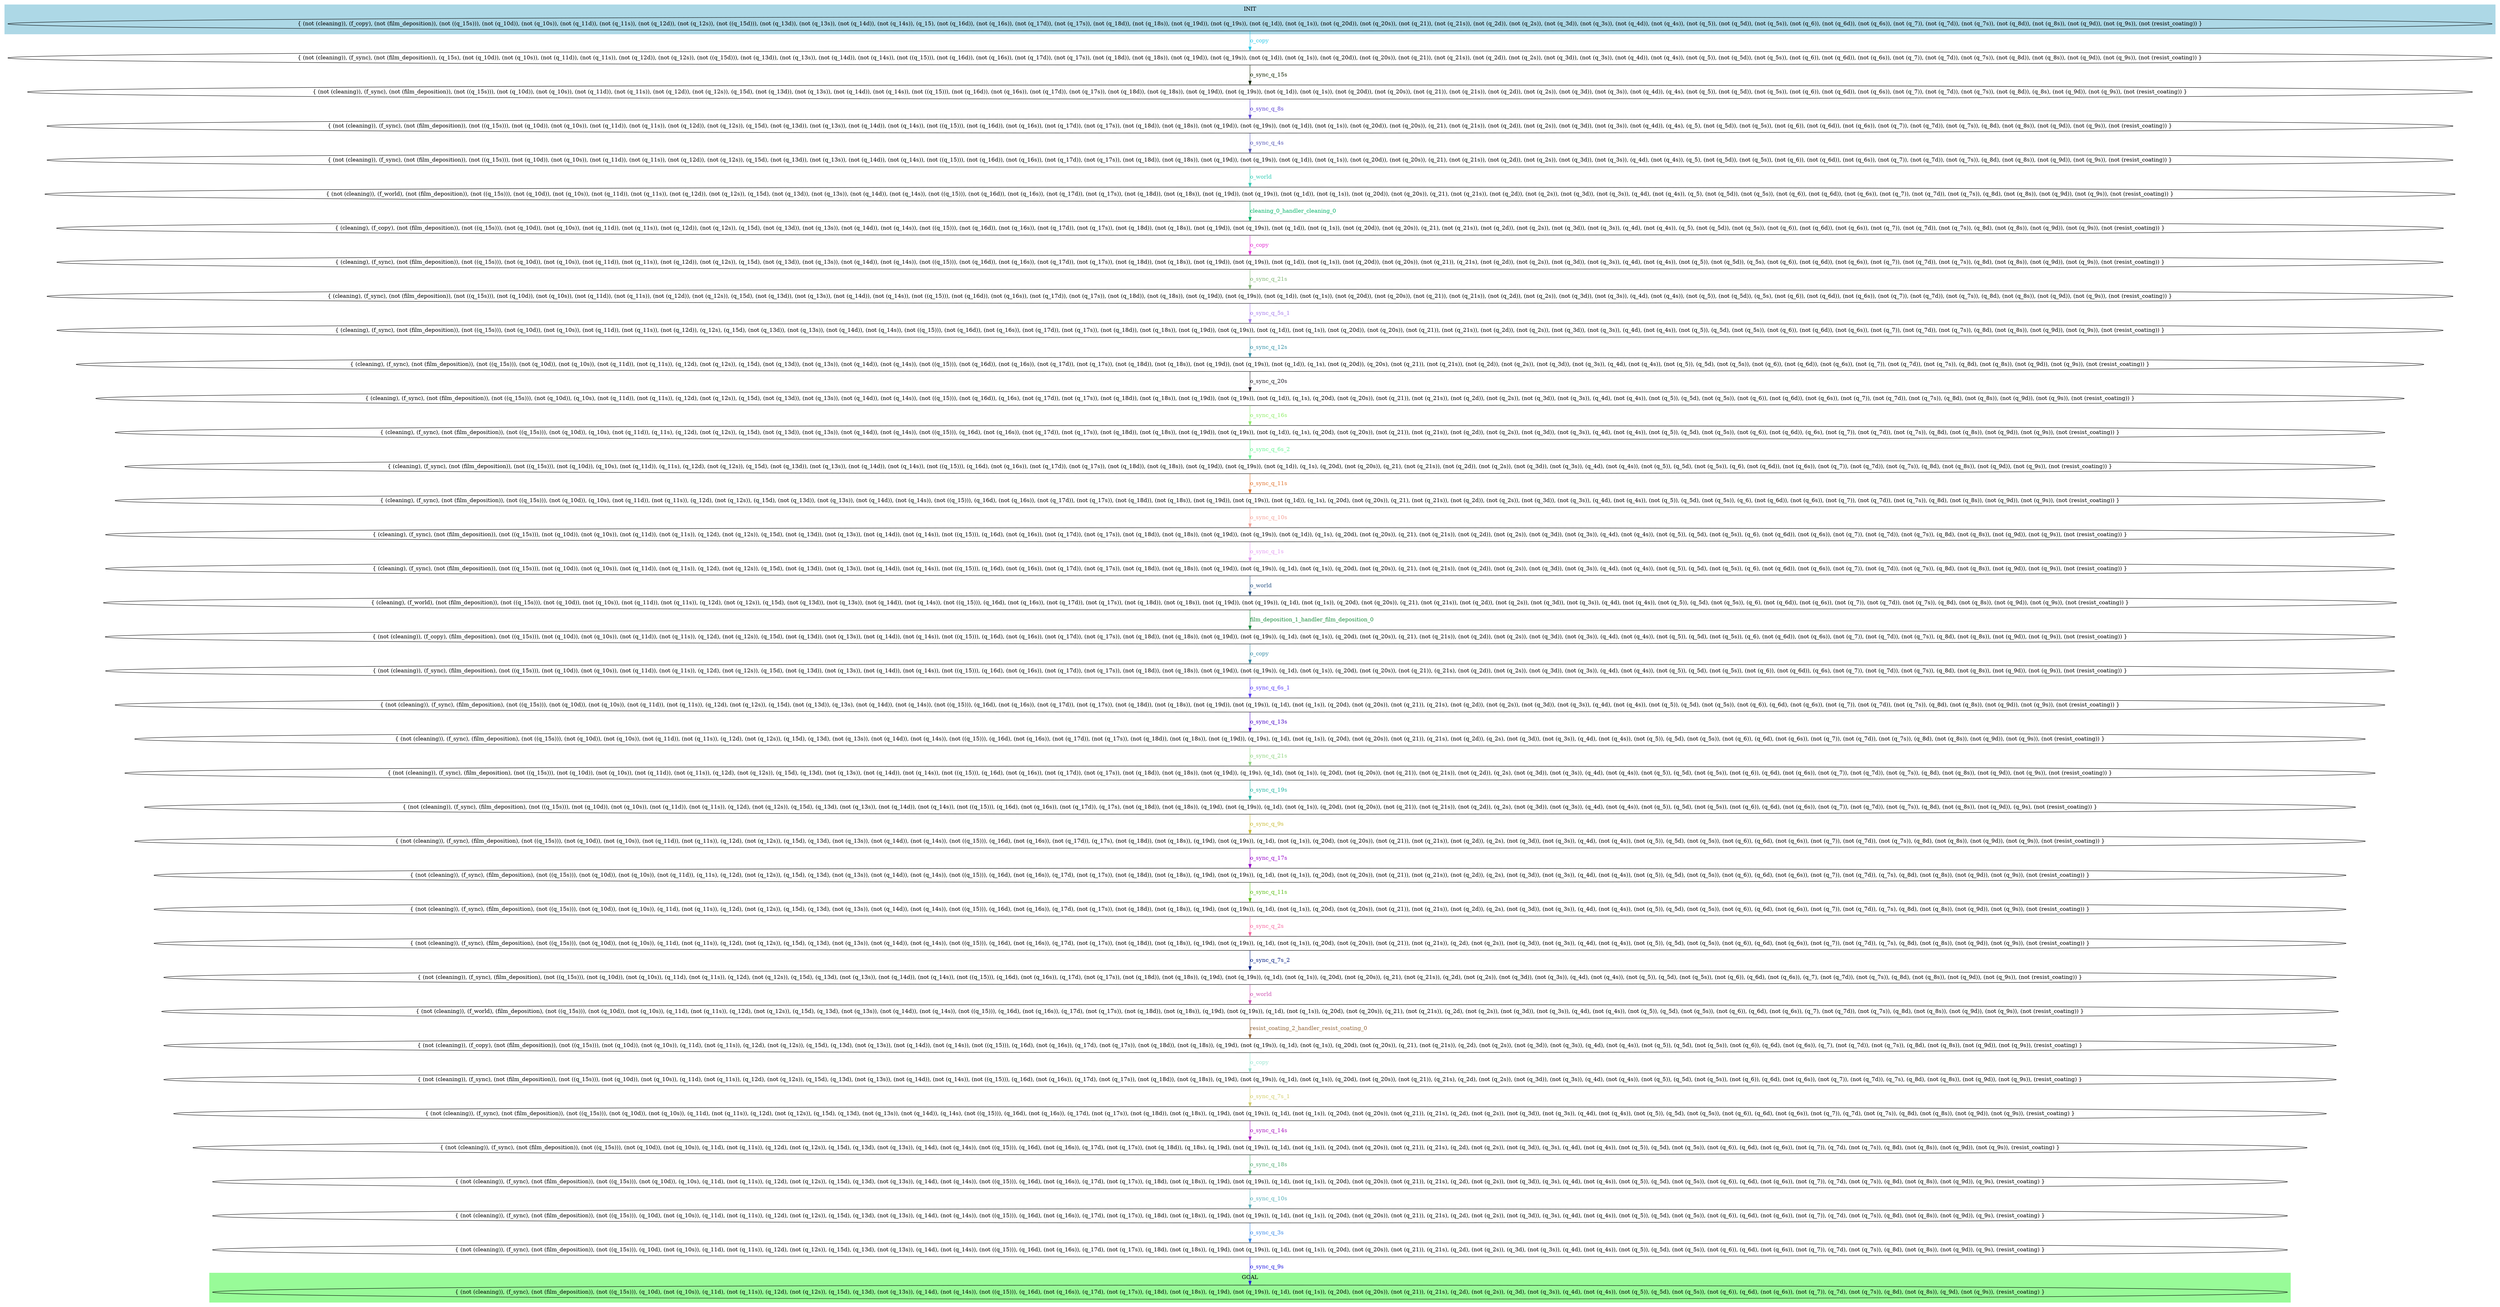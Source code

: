 digraph G {
0 [label="{ (not (cleaning)), (f_copy), (not (film_deposition)), (not ((q_15s))), (not (q_10d)), (not (q_10s)), (not (q_11d)), (not (q_11s)), (not (q_12d)), (not (q_12s)), (not ((q_15d))), (not (q_13d)), (not (q_13s)), (not (q_14d)), (not (q_14s)), (q_15), (not (q_16d)), (not (q_16s)), (not (q_17d)), (not (q_17s)), (not (q_18d)), (not (q_18s)), (not (q_19d)), (not (q_19s)), (not (q_1d)), (not (q_1s)), (not (q_20d)), (not (q_20s)), (not (q_21)), (not (q_21s)), (not (q_2d)), (not (q_2s)), (not (q_3d)), (not (q_3s)), (not (q_4d)), (not (q_4s)), (not (q_5)), (not (q_5d)), (not (q_5s)), (not (q_6)), (not (q_6d)), (not (q_6s)), (not (q_7)), (not (q_7d)), (not (q_7s)), (not (q_8d)), (not (q_8s)), (not (q_9d)), (not (q_9s)), (not (resist_coating)) }"];
1 [label="{ (not (cleaning)), (f_sync), (not (film_deposition)), (q_15s), (not (q_10d)), (not (q_10s)), (not (q_11d)), (not (q_11s)), (not (q_12d)), (not (q_12s)), (not ((q_15d))), (not (q_13d)), (not (q_13s)), (not (q_14d)), (not (q_14s)), (not ((q_15))), (not (q_16d)), (not (q_16s)), (not (q_17d)), (not (q_17s)), (not (q_18d)), (not (q_18s)), (not (q_19d)), (not (q_19s)), (not (q_1d)), (not (q_1s)), (not (q_20d)), (not (q_20s)), (not (q_21)), (not (q_21s)), (not (q_2d)), (not (q_2s)), (not (q_3d)), (not (q_3s)), (not (q_4d)), (not (q_4s)), (not (q_5)), (not (q_5d)), (not (q_5s)), (not (q_6)), (not (q_6d)), (not (q_6s)), (not (q_7)), (not (q_7d)), (not (q_7s)), (not (q_8d)), (not (q_8s)), (not (q_9d)), (not (q_9s)), (not (resist_coating)) }"];
2 [label="{ (not (cleaning)), (f_sync), (not (film_deposition)), (not ((q_15s))), (not (q_10d)), (not (q_10s)), (not (q_11d)), (not (q_11s)), (not (q_12d)), (not (q_12s)), (q_15d), (not (q_13d)), (not (q_13s)), (not (q_14d)), (not (q_14s)), (not ((q_15))), (not (q_16d)), (not (q_16s)), (not (q_17d)), (not (q_17s)), (not (q_18d)), (not (q_18s)), (not (q_19d)), (not (q_19s)), (not (q_1d)), (not (q_1s)), (not (q_20d)), (not (q_20s)), (not (q_21)), (not (q_21s)), (not (q_2d)), (not (q_2s)), (not (q_3d)), (not (q_3s)), (not (q_4d)), (q_4s), (not (q_5)), (not (q_5d)), (not (q_5s)), (not (q_6)), (not (q_6d)), (not (q_6s)), (not (q_7)), (not (q_7d)), (not (q_7s)), (not (q_8d)), (q_8s), (not (q_9d)), (not (q_9s)), (not (resist_coating)) }"];
3 [label="{ (not (cleaning)), (f_sync), (not (film_deposition)), (not ((q_15s))), (not (q_10d)), (not (q_10s)), (not (q_11d)), (not (q_11s)), (not (q_12d)), (not (q_12s)), (q_15d), (not (q_13d)), (not (q_13s)), (not (q_14d)), (not (q_14s)), (not ((q_15))), (not (q_16d)), (not (q_16s)), (not (q_17d)), (not (q_17s)), (not (q_18d)), (not (q_18s)), (not (q_19d)), (not (q_19s)), (not (q_1d)), (not (q_1s)), (not (q_20d)), (not (q_20s)), (q_21), (not (q_21s)), (not (q_2d)), (not (q_2s)), (not (q_3d)), (not (q_3s)), (not (q_4d)), (q_4s), (q_5), (not (q_5d)), (not (q_5s)), (not (q_6)), (not (q_6d)), (not (q_6s)), (not (q_7)), (not (q_7d)), (not (q_7s)), (q_8d), (not (q_8s)), (not (q_9d)), (not (q_9s)), (not (resist_coating)) }"];
4 [label="{ (not (cleaning)), (f_sync), (not (film_deposition)), (not ((q_15s))), (not (q_10d)), (not (q_10s)), (not (q_11d)), (not (q_11s)), (not (q_12d)), (not (q_12s)), (q_15d), (not (q_13d)), (not (q_13s)), (not (q_14d)), (not (q_14s)), (not ((q_15))), (not (q_16d)), (not (q_16s)), (not (q_17d)), (not (q_17s)), (not (q_18d)), (not (q_18s)), (not (q_19d)), (not (q_19s)), (not (q_1d)), (not (q_1s)), (not (q_20d)), (not (q_20s)), (q_21), (not (q_21s)), (not (q_2d)), (not (q_2s)), (not (q_3d)), (not (q_3s)), (q_4d), (not (q_4s)), (q_5), (not (q_5d)), (not (q_5s)), (not (q_6)), (not (q_6d)), (not (q_6s)), (not (q_7)), (not (q_7d)), (not (q_7s)), (q_8d), (not (q_8s)), (not (q_9d)), (not (q_9s)), (not (resist_coating)) }"];
5 [label="{ (not (cleaning)), (f_world), (not (film_deposition)), (not ((q_15s))), (not (q_10d)), (not (q_10s)), (not (q_11d)), (not (q_11s)), (not (q_12d)), (not (q_12s)), (q_15d), (not (q_13d)), (not (q_13s)), (not (q_14d)), (not (q_14s)), (not ((q_15))), (not (q_16d)), (not (q_16s)), (not (q_17d)), (not (q_17s)), (not (q_18d)), (not (q_18s)), (not (q_19d)), (not (q_19s)), (not (q_1d)), (not (q_1s)), (not (q_20d)), (not (q_20s)), (q_21), (not (q_21s)), (not (q_2d)), (not (q_2s)), (not (q_3d)), (not (q_3s)), (q_4d), (not (q_4s)), (q_5), (not (q_5d)), (not (q_5s)), (not (q_6)), (not (q_6d)), (not (q_6s)), (not (q_7)), (not (q_7d)), (not (q_7s)), (q_8d), (not (q_8s)), (not (q_9d)), (not (q_9s)), (not (resist_coating)) }"];
6 [label="{ (cleaning), (f_copy), (not (film_deposition)), (not ((q_15s))), (not (q_10d)), (not (q_10s)), (not (q_11d)), (not (q_11s)), (not (q_12d)), (not (q_12s)), (q_15d), (not (q_13d)), (not (q_13s)), (not (q_14d)), (not (q_14s)), (not ((q_15))), (not (q_16d)), (not (q_16s)), (not (q_17d)), (not (q_17s)), (not (q_18d)), (not (q_18s)), (not (q_19d)), (not (q_19s)), (not (q_1d)), (not (q_1s)), (not (q_20d)), (not (q_20s)), (q_21), (not (q_21s)), (not (q_2d)), (not (q_2s)), (not (q_3d)), (not (q_3s)), (q_4d), (not (q_4s)), (q_5), (not (q_5d)), (not (q_5s)), (not (q_6)), (not (q_6d)), (not (q_6s)), (not (q_7)), (not (q_7d)), (not (q_7s)), (q_8d), (not (q_8s)), (not (q_9d)), (not (q_9s)), (not (resist_coating)) }"];
7 [label="{ (cleaning), (f_sync), (not (film_deposition)), (not ((q_15s))), (not (q_10d)), (not (q_10s)), (not (q_11d)), (not (q_11s)), (not (q_12d)), (not (q_12s)), (q_15d), (not (q_13d)), (not (q_13s)), (not (q_14d)), (not (q_14s)), (not ((q_15))), (not (q_16d)), (not (q_16s)), (not (q_17d)), (not (q_17s)), (not (q_18d)), (not (q_18s)), (not (q_19d)), (not (q_19s)), (not (q_1d)), (not (q_1s)), (not (q_20d)), (not (q_20s)), (not (q_21)), (q_21s), (not (q_2d)), (not (q_2s)), (not (q_3d)), (not (q_3s)), (q_4d), (not (q_4s)), (not (q_5)), (not (q_5d)), (q_5s), (not (q_6)), (not (q_6d)), (not (q_6s)), (not (q_7)), (not (q_7d)), (not (q_7s)), (q_8d), (not (q_8s)), (not (q_9d)), (not (q_9s)), (not (resist_coating)) }"];
8 [label="{ (cleaning), (f_sync), (not (film_deposition)), (not ((q_15s))), (not (q_10d)), (not (q_10s)), (not (q_11d)), (not (q_11s)), (not (q_12d)), (not (q_12s)), (q_15d), (not (q_13d)), (not (q_13s)), (not (q_14d)), (not (q_14s)), (not ((q_15))), (not (q_16d)), (not (q_16s)), (not (q_17d)), (not (q_17s)), (not (q_18d)), (not (q_18s)), (not (q_19d)), (not (q_19s)), (not (q_1d)), (not (q_1s)), (not (q_20d)), (not (q_20s)), (not (q_21)), (not (q_21s)), (not (q_2d)), (not (q_2s)), (not (q_3d)), (not (q_3s)), (q_4d), (not (q_4s)), (not (q_5)), (not (q_5d)), (q_5s), (not (q_6)), (not (q_6d)), (not (q_6s)), (not (q_7)), (not (q_7d)), (not (q_7s)), (q_8d), (not (q_8s)), (not (q_9d)), (not (q_9s)), (not (resist_coating)) }"];
9 [label="{ (cleaning), (f_sync), (not (film_deposition)), (not ((q_15s))), (not (q_10d)), (not (q_10s)), (not (q_11d)), (not (q_11s)), (not (q_12d)), (q_12s), (q_15d), (not (q_13d)), (not (q_13s)), (not (q_14d)), (not (q_14s)), (not ((q_15))), (not (q_16d)), (not (q_16s)), (not (q_17d)), (not (q_17s)), (not (q_18d)), (not (q_18s)), (not (q_19d)), (not (q_19s)), (not (q_1d)), (not (q_1s)), (not (q_20d)), (not (q_20s)), (not (q_21)), (not (q_21s)), (not (q_2d)), (not (q_2s)), (not (q_3d)), (not (q_3s)), (q_4d), (not (q_4s)), (not (q_5)), (q_5d), (not (q_5s)), (not (q_6)), (not (q_6d)), (not (q_6s)), (not (q_7)), (not (q_7d)), (not (q_7s)), (q_8d), (not (q_8s)), (not (q_9d)), (not (q_9s)), (not (resist_coating)) }"];
10 [label="{ (cleaning), (f_sync), (not (film_deposition)), (not ((q_15s))), (not (q_10d)), (not (q_10s)), (not (q_11d)), (not (q_11s)), (q_12d), (not (q_12s)), (q_15d), (not (q_13d)), (not (q_13s)), (not (q_14d)), (not (q_14s)), (not ((q_15))), (not (q_16d)), (not (q_16s)), (not (q_17d)), (not (q_17s)), (not (q_18d)), (not (q_18s)), (not (q_19d)), (not (q_19s)), (not (q_1d)), (q_1s), (not (q_20d)), (q_20s), (not (q_21)), (not (q_21s)), (not (q_2d)), (not (q_2s)), (not (q_3d)), (not (q_3s)), (q_4d), (not (q_4s)), (not (q_5)), (q_5d), (not (q_5s)), (not (q_6)), (not (q_6d)), (not (q_6s)), (not (q_7)), (not (q_7d)), (not (q_7s)), (q_8d), (not (q_8s)), (not (q_9d)), (not (q_9s)), (not (resist_coating)) }"];
11 [label="{ (cleaning), (f_sync), (not (film_deposition)), (not ((q_15s))), (not (q_10d)), (q_10s), (not (q_11d)), (not (q_11s)), (q_12d), (not (q_12s)), (q_15d), (not (q_13d)), (not (q_13s)), (not (q_14d)), (not (q_14s)), (not ((q_15))), (not (q_16d)), (q_16s), (not (q_17d)), (not (q_17s)), (not (q_18d)), (not (q_18s)), (not (q_19d)), (not (q_19s)), (not (q_1d)), (q_1s), (q_20d), (not (q_20s)), (not (q_21)), (not (q_21s)), (not (q_2d)), (not (q_2s)), (not (q_3d)), (not (q_3s)), (q_4d), (not (q_4s)), (not (q_5)), (q_5d), (not (q_5s)), (not (q_6)), (not (q_6d)), (not (q_6s)), (not (q_7)), (not (q_7d)), (not (q_7s)), (q_8d), (not (q_8s)), (not (q_9d)), (not (q_9s)), (not (resist_coating)) }"];
12 [label="{ (cleaning), (f_sync), (not (film_deposition)), (not ((q_15s))), (not (q_10d)), (q_10s), (not (q_11d)), (q_11s), (q_12d), (not (q_12s)), (q_15d), (not (q_13d)), (not (q_13s)), (not (q_14d)), (not (q_14s)), (not ((q_15))), (q_16d), (not (q_16s)), (not (q_17d)), (not (q_17s)), (not (q_18d)), (not (q_18s)), (not (q_19d)), (not (q_19s)), (not (q_1d)), (q_1s), (q_20d), (not (q_20s)), (not (q_21)), (not (q_21s)), (not (q_2d)), (not (q_2s)), (not (q_3d)), (not (q_3s)), (q_4d), (not (q_4s)), (not (q_5)), (q_5d), (not (q_5s)), (not (q_6)), (not (q_6d)), (q_6s), (not (q_7)), (not (q_7d)), (not (q_7s)), (q_8d), (not (q_8s)), (not (q_9d)), (not (q_9s)), (not (resist_coating)) }"];
13 [label="{ (cleaning), (f_sync), (not (film_deposition)), (not ((q_15s))), (not (q_10d)), (q_10s), (not (q_11d)), (q_11s), (q_12d), (not (q_12s)), (q_15d), (not (q_13d)), (not (q_13s)), (not (q_14d)), (not (q_14s)), (not ((q_15))), (q_16d), (not (q_16s)), (not (q_17d)), (not (q_17s)), (not (q_18d)), (not (q_18s)), (not (q_19d)), (not (q_19s)), (not (q_1d)), (q_1s), (q_20d), (not (q_20s)), (q_21), (not (q_21s)), (not (q_2d)), (not (q_2s)), (not (q_3d)), (not (q_3s)), (q_4d), (not (q_4s)), (not (q_5)), (q_5d), (not (q_5s)), (q_6), (not (q_6d)), (not (q_6s)), (not (q_7)), (not (q_7d)), (not (q_7s)), (q_8d), (not (q_8s)), (not (q_9d)), (not (q_9s)), (not (resist_coating)) }"];
14 [label="{ (cleaning), (f_sync), (not (film_deposition)), (not ((q_15s))), (not (q_10d)), (q_10s), (not (q_11d)), (not (q_11s)), (q_12d), (not (q_12s)), (q_15d), (not (q_13d)), (not (q_13s)), (not (q_14d)), (not (q_14s)), (not ((q_15))), (q_16d), (not (q_16s)), (not (q_17d)), (not (q_17s)), (not (q_18d)), (not (q_18s)), (not (q_19d)), (not (q_19s)), (not (q_1d)), (q_1s), (q_20d), (not (q_20s)), (q_21), (not (q_21s)), (not (q_2d)), (not (q_2s)), (not (q_3d)), (not (q_3s)), (q_4d), (not (q_4s)), (not (q_5)), (q_5d), (not (q_5s)), (q_6), (not (q_6d)), (not (q_6s)), (not (q_7)), (not (q_7d)), (not (q_7s)), (q_8d), (not (q_8s)), (not (q_9d)), (not (q_9s)), (not (resist_coating)) }"];
15 [label="{ (cleaning), (f_sync), (not (film_deposition)), (not ((q_15s))), (not (q_10d)), (not (q_10s)), (not (q_11d)), (not (q_11s)), (q_12d), (not (q_12s)), (q_15d), (not (q_13d)), (not (q_13s)), (not (q_14d)), (not (q_14s)), (not ((q_15))), (q_16d), (not (q_16s)), (not (q_17d)), (not (q_17s)), (not (q_18d)), (not (q_18s)), (not (q_19d)), (not (q_19s)), (not (q_1d)), (q_1s), (q_20d), (not (q_20s)), (q_21), (not (q_21s)), (not (q_2d)), (not (q_2s)), (not (q_3d)), (not (q_3s)), (q_4d), (not (q_4s)), (not (q_5)), (q_5d), (not (q_5s)), (q_6), (not (q_6d)), (not (q_6s)), (not (q_7)), (not (q_7d)), (not (q_7s)), (q_8d), (not (q_8s)), (not (q_9d)), (not (q_9s)), (not (resist_coating)) }"];
16 [label="{ (cleaning), (f_sync), (not (film_deposition)), (not ((q_15s))), (not (q_10d)), (not (q_10s)), (not (q_11d)), (not (q_11s)), (q_12d), (not (q_12s)), (q_15d), (not (q_13d)), (not (q_13s)), (not (q_14d)), (not (q_14s)), (not ((q_15))), (q_16d), (not (q_16s)), (not (q_17d)), (not (q_17s)), (not (q_18d)), (not (q_18s)), (not (q_19d)), (not (q_19s)), (q_1d), (not (q_1s)), (q_20d), (not (q_20s)), (q_21), (not (q_21s)), (not (q_2d)), (not (q_2s)), (not (q_3d)), (not (q_3s)), (q_4d), (not (q_4s)), (not (q_5)), (q_5d), (not (q_5s)), (q_6), (not (q_6d)), (not (q_6s)), (not (q_7)), (not (q_7d)), (not (q_7s)), (q_8d), (not (q_8s)), (not (q_9d)), (not (q_9s)), (not (resist_coating)) }"];
17 [label="{ (cleaning), (f_world), (not (film_deposition)), (not ((q_15s))), (not (q_10d)), (not (q_10s)), (not (q_11d)), (not (q_11s)), (q_12d), (not (q_12s)), (q_15d), (not (q_13d)), (not (q_13s)), (not (q_14d)), (not (q_14s)), (not ((q_15))), (q_16d), (not (q_16s)), (not (q_17d)), (not (q_17s)), (not (q_18d)), (not (q_18s)), (not (q_19d)), (not (q_19s)), (q_1d), (not (q_1s)), (q_20d), (not (q_20s)), (q_21), (not (q_21s)), (not (q_2d)), (not (q_2s)), (not (q_3d)), (not (q_3s)), (q_4d), (not (q_4s)), (not (q_5)), (q_5d), (not (q_5s)), (q_6), (not (q_6d)), (not (q_6s)), (not (q_7)), (not (q_7d)), (not (q_7s)), (q_8d), (not (q_8s)), (not (q_9d)), (not (q_9s)), (not (resist_coating)) }"];
18 [label="{ (not (cleaning)), (f_copy), (film_deposition), (not ((q_15s))), (not (q_10d)), (not (q_10s)), (not (q_11d)), (not (q_11s)), (q_12d), (not (q_12s)), (q_15d), (not (q_13d)), (not (q_13s)), (not (q_14d)), (not (q_14s)), (not ((q_15))), (q_16d), (not (q_16s)), (not (q_17d)), (not (q_17s)), (not (q_18d)), (not (q_18s)), (not (q_19d)), (not (q_19s)), (q_1d), (not (q_1s)), (q_20d), (not (q_20s)), (q_21), (not (q_21s)), (not (q_2d)), (not (q_2s)), (not (q_3d)), (not (q_3s)), (q_4d), (not (q_4s)), (not (q_5)), (q_5d), (not (q_5s)), (q_6), (not (q_6d)), (not (q_6s)), (not (q_7)), (not (q_7d)), (not (q_7s)), (q_8d), (not (q_8s)), (not (q_9d)), (not (q_9s)), (not (resist_coating)) }"];
19 [label="{ (not (cleaning)), (f_sync), (film_deposition), (not ((q_15s))), (not (q_10d)), (not (q_10s)), (not (q_11d)), (not (q_11s)), (q_12d), (not (q_12s)), (q_15d), (not (q_13d)), (not (q_13s)), (not (q_14d)), (not (q_14s)), (not ((q_15))), (q_16d), (not (q_16s)), (not (q_17d)), (not (q_17s)), (not (q_18d)), (not (q_18s)), (not (q_19d)), (not (q_19s)), (q_1d), (not (q_1s)), (q_20d), (not (q_20s)), (not (q_21)), (q_21s), (not (q_2d)), (not (q_2s)), (not (q_3d)), (not (q_3s)), (q_4d), (not (q_4s)), (not (q_5)), (q_5d), (not (q_5s)), (not (q_6)), (not (q_6d)), (q_6s), (not (q_7)), (not (q_7d)), (not (q_7s)), (q_8d), (not (q_8s)), (not (q_9d)), (not (q_9s)), (not (resist_coating)) }"];
20 [label="{ (not (cleaning)), (f_sync), (film_deposition), (not ((q_15s))), (not (q_10d)), (not (q_10s)), (not (q_11d)), (not (q_11s)), (q_12d), (not (q_12s)), (q_15d), (not (q_13d)), (q_13s), (not (q_14d)), (not (q_14s)), (not ((q_15))), (q_16d), (not (q_16s)), (not (q_17d)), (not (q_17s)), (not (q_18d)), (not (q_18s)), (not (q_19d)), (not (q_19s)), (q_1d), (not (q_1s)), (q_20d), (not (q_20s)), (not (q_21)), (q_21s), (not (q_2d)), (not (q_2s)), (not (q_3d)), (not (q_3s)), (q_4d), (not (q_4s)), (not (q_5)), (q_5d), (not (q_5s)), (not (q_6)), (q_6d), (not (q_6s)), (not (q_7)), (not (q_7d)), (not (q_7s)), (q_8d), (not (q_8s)), (not (q_9d)), (not (q_9s)), (not (resist_coating)) }"];
21 [label="{ (not (cleaning)), (f_sync), (film_deposition), (not ((q_15s))), (not (q_10d)), (not (q_10s)), (not (q_11d)), (not (q_11s)), (q_12d), (not (q_12s)), (q_15d), (q_13d), (not (q_13s)), (not (q_14d)), (not (q_14s)), (not ((q_15))), (q_16d), (not (q_16s)), (not (q_17d)), (not (q_17s)), (not (q_18d)), (not (q_18s)), (not (q_19d)), (q_19s), (q_1d), (not (q_1s)), (q_20d), (not (q_20s)), (not (q_21)), (q_21s), (not (q_2d)), (q_2s), (not (q_3d)), (not (q_3s)), (q_4d), (not (q_4s)), (not (q_5)), (q_5d), (not (q_5s)), (not (q_6)), (q_6d), (not (q_6s)), (not (q_7)), (not (q_7d)), (not (q_7s)), (q_8d), (not (q_8s)), (not (q_9d)), (not (q_9s)), (not (resist_coating)) }"];
22 [label="{ (not (cleaning)), (f_sync), (film_deposition), (not ((q_15s))), (not (q_10d)), (not (q_10s)), (not (q_11d)), (not (q_11s)), (q_12d), (not (q_12s)), (q_15d), (q_13d), (not (q_13s)), (not (q_14d)), (not (q_14s)), (not ((q_15))), (q_16d), (not (q_16s)), (not (q_17d)), (not (q_17s)), (not (q_18d)), (not (q_18s)), (not (q_19d)), (q_19s), (q_1d), (not (q_1s)), (q_20d), (not (q_20s)), (not (q_21)), (not (q_21s)), (not (q_2d)), (q_2s), (not (q_3d)), (not (q_3s)), (q_4d), (not (q_4s)), (not (q_5)), (q_5d), (not (q_5s)), (not (q_6)), (q_6d), (not (q_6s)), (not (q_7)), (not (q_7d)), (not (q_7s)), (q_8d), (not (q_8s)), (not (q_9d)), (not (q_9s)), (not (resist_coating)) }"];
23 [label="{ (not (cleaning)), (f_sync), (film_deposition), (not ((q_15s))), (not (q_10d)), (not (q_10s)), (not (q_11d)), (not (q_11s)), (q_12d), (not (q_12s)), (q_15d), (q_13d), (not (q_13s)), (not (q_14d)), (not (q_14s)), (not ((q_15))), (q_16d), (not (q_16s)), (not (q_17d)), (q_17s), (not (q_18d)), (not (q_18s)), (q_19d), (not (q_19s)), (q_1d), (not (q_1s)), (q_20d), (not (q_20s)), (not (q_21)), (not (q_21s)), (not (q_2d)), (q_2s), (not (q_3d)), (not (q_3s)), (q_4d), (not (q_4s)), (not (q_5)), (q_5d), (not (q_5s)), (not (q_6)), (q_6d), (not (q_6s)), (not (q_7)), (not (q_7d)), (not (q_7s)), (q_8d), (not (q_8s)), (not (q_9d)), (q_9s), (not (resist_coating)) }"];
24 [label="{ (not (cleaning)), (f_sync), (film_deposition), (not ((q_15s))), (not (q_10d)), (not (q_10s)), (not (q_11d)), (not (q_11s)), (q_12d), (not (q_12s)), (q_15d), (q_13d), (not (q_13s)), (not (q_14d)), (not (q_14s)), (not ((q_15))), (q_16d), (not (q_16s)), (not (q_17d)), (q_17s), (not (q_18d)), (not (q_18s)), (q_19d), (not (q_19s)), (q_1d), (not (q_1s)), (q_20d), (not (q_20s)), (not (q_21)), (not (q_21s)), (not (q_2d)), (q_2s), (not (q_3d)), (not (q_3s)), (q_4d), (not (q_4s)), (not (q_5)), (q_5d), (not (q_5s)), (not (q_6)), (q_6d), (not (q_6s)), (not (q_7)), (not (q_7d)), (not (q_7s)), (q_8d), (not (q_8s)), (not (q_9d)), (not (q_9s)), (not (resist_coating)) }"];
25 [label="{ (not (cleaning)), (f_sync), (film_deposition), (not ((q_15s))), (not (q_10d)), (not (q_10s)), (not (q_11d)), (q_11s), (q_12d), (not (q_12s)), (q_15d), (q_13d), (not (q_13s)), (not (q_14d)), (not (q_14s)), (not ((q_15))), (q_16d), (not (q_16s)), (q_17d), (not (q_17s)), (not (q_18d)), (not (q_18s)), (q_19d), (not (q_19s)), (q_1d), (not (q_1s)), (q_20d), (not (q_20s)), (not (q_21)), (not (q_21s)), (not (q_2d)), (q_2s), (not (q_3d)), (not (q_3s)), (q_4d), (not (q_4s)), (not (q_5)), (q_5d), (not (q_5s)), (not (q_6)), (q_6d), (not (q_6s)), (not (q_7)), (not (q_7d)), (q_7s), (q_8d), (not (q_8s)), (not (q_9d)), (not (q_9s)), (not (resist_coating)) }"];
26 [label="{ (not (cleaning)), (f_sync), (film_deposition), (not ((q_15s))), (not (q_10d)), (not (q_10s)), (q_11d), (not (q_11s)), (q_12d), (not (q_12s)), (q_15d), (q_13d), (not (q_13s)), (not (q_14d)), (not (q_14s)), (not ((q_15))), (q_16d), (not (q_16s)), (q_17d), (not (q_17s)), (not (q_18d)), (not (q_18s)), (q_19d), (not (q_19s)), (q_1d), (not (q_1s)), (q_20d), (not (q_20s)), (not (q_21)), (not (q_21s)), (not (q_2d)), (q_2s), (not (q_3d)), (not (q_3s)), (q_4d), (not (q_4s)), (not (q_5)), (q_5d), (not (q_5s)), (not (q_6)), (q_6d), (not (q_6s)), (not (q_7)), (not (q_7d)), (q_7s), (q_8d), (not (q_8s)), (not (q_9d)), (not (q_9s)), (not (resist_coating)) }"];
27 [label="{ (not (cleaning)), (f_sync), (film_deposition), (not ((q_15s))), (not (q_10d)), (not (q_10s)), (q_11d), (not (q_11s)), (q_12d), (not (q_12s)), (q_15d), (q_13d), (not (q_13s)), (not (q_14d)), (not (q_14s)), (not ((q_15))), (q_16d), (not (q_16s)), (q_17d), (not (q_17s)), (not (q_18d)), (not (q_18s)), (q_19d), (not (q_19s)), (q_1d), (not (q_1s)), (q_20d), (not (q_20s)), (not (q_21)), (not (q_21s)), (q_2d), (not (q_2s)), (not (q_3d)), (not (q_3s)), (q_4d), (not (q_4s)), (not (q_5)), (q_5d), (not (q_5s)), (not (q_6)), (q_6d), (not (q_6s)), (not (q_7)), (not (q_7d)), (q_7s), (q_8d), (not (q_8s)), (not (q_9d)), (not (q_9s)), (not (resist_coating)) }"];
28 [label="{ (not (cleaning)), (f_sync), (film_deposition), (not ((q_15s))), (not (q_10d)), (not (q_10s)), (q_11d), (not (q_11s)), (q_12d), (not (q_12s)), (q_15d), (q_13d), (not (q_13s)), (not (q_14d)), (not (q_14s)), (not ((q_15))), (q_16d), (not (q_16s)), (q_17d), (not (q_17s)), (not (q_18d)), (not (q_18s)), (q_19d), (not (q_19s)), (q_1d), (not (q_1s)), (q_20d), (not (q_20s)), (q_21), (not (q_21s)), (q_2d), (not (q_2s)), (not (q_3d)), (not (q_3s)), (q_4d), (not (q_4s)), (not (q_5)), (q_5d), (not (q_5s)), (not (q_6)), (q_6d), (not (q_6s)), (q_7), (not (q_7d)), (not (q_7s)), (q_8d), (not (q_8s)), (not (q_9d)), (not (q_9s)), (not (resist_coating)) }"];
29 [label="{ (not (cleaning)), (f_world), (film_deposition), (not ((q_15s))), (not (q_10d)), (not (q_10s)), (q_11d), (not (q_11s)), (q_12d), (not (q_12s)), (q_15d), (q_13d), (not (q_13s)), (not (q_14d)), (not (q_14s)), (not ((q_15))), (q_16d), (not (q_16s)), (q_17d), (not (q_17s)), (not (q_18d)), (not (q_18s)), (q_19d), (not (q_19s)), (q_1d), (not (q_1s)), (q_20d), (not (q_20s)), (q_21), (not (q_21s)), (q_2d), (not (q_2s)), (not (q_3d)), (not (q_3s)), (q_4d), (not (q_4s)), (not (q_5)), (q_5d), (not (q_5s)), (not (q_6)), (q_6d), (not (q_6s)), (q_7), (not (q_7d)), (not (q_7s)), (q_8d), (not (q_8s)), (not (q_9d)), (not (q_9s)), (not (resist_coating)) }"];
30 [label="{ (not (cleaning)), (f_copy), (not (film_deposition)), (not ((q_15s))), (not (q_10d)), (not (q_10s)), (q_11d), (not (q_11s)), (q_12d), (not (q_12s)), (q_15d), (q_13d), (not (q_13s)), (not (q_14d)), (not (q_14s)), (not ((q_15))), (q_16d), (not (q_16s)), (q_17d), (not (q_17s)), (not (q_18d)), (not (q_18s)), (q_19d), (not (q_19s)), (q_1d), (not (q_1s)), (q_20d), (not (q_20s)), (q_21), (not (q_21s)), (q_2d), (not (q_2s)), (not (q_3d)), (not (q_3s)), (q_4d), (not (q_4s)), (not (q_5)), (q_5d), (not (q_5s)), (not (q_6)), (q_6d), (not (q_6s)), (q_7), (not (q_7d)), (not (q_7s)), (q_8d), (not (q_8s)), (not (q_9d)), (not (q_9s)), (resist_coating) }"];
31 [label="{ (not (cleaning)), (f_sync), (not (film_deposition)), (not ((q_15s))), (not (q_10d)), (not (q_10s)), (q_11d), (not (q_11s)), (q_12d), (not (q_12s)), (q_15d), (q_13d), (not (q_13s)), (not (q_14d)), (not (q_14s)), (not ((q_15))), (q_16d), (not (q_16s)), (q_17d), (not (q_17s)), (not (q_18d)), (not (q_18s)), (q_19d), (not (q_19s)), (q_1d), (not (q_1s)), (q_20d), (not (q_20s)), (not (q_21)), (q_21s), (q_2d), (not (q_2s)), (not (q_3d)), (not (q_3s)), (q_4d), (not (q_4s)), (not (q_5)), (q_5d), (not (q_5s)), (not (q_6)), (q_6d), (not (q_6s)), (not (q_7)), (not (q_7d)), (q_7s), (q_8d), (not (q_8s)), (not (q_9d)), (not (q_9s)), (resist_coating) }"];
32 [label="{ (not (cleaning)), (f_sync), (not (film_deposition)), (not ((q_15s))), (not (q_10d)), (not (q_10s)), (q_11d), (not (q_11s)), (q_12d), (not (q_12s)), (q_15d), (q_13d), (not (q_13s)), (not (q_14d)), (q_14s), (not ((q_15))), (q_16d), (not (q_16s)), (q_17d), (not (q_17s)), (not (q_18d)), (not (q_18s)), (q_19d), (not (q_19s)), (q_1d), (not (q_1s)), (q_20d), (not (q_20s)), (not (q_21)), (q_21s), (q_2d), (not (q_2s)), (not (q_3d)), (not (q_3s)), (q_4d), (not (q_4s)), (not (q_5)), (q_5d), (not (q_5s)), (not (q_6)), (q_6d), (not (q_6s)), (not (q_7)), (q_7d), (not (q_7s)), (q_8d), (not (q_8s)), (not (q_9d)), (not (q_9s)), (resist_coating) }"];
33 [label="{ (not (cleaning)), (f_sync), (not (film_deposition)), (not ((q_15s))), (not (q_10d)), (not (q_10s)), (q_11d), (not (q_11s)), (q_12d), (not (q_12s)), (q_15d), (q_13d), (not (q_13s)), (q_14d), (not (q_14s)), (not ((q_15))), (q_16d), (not (q_16s)), (q_17d), (not (q_17s)), (not (q_18d)), (q_18s), (q_19d), (not (q_19s)), (q_1d), (not (q_1s)), (q_20d), (not (q_20s)), (not (q_21)), (q_21s), (q_2d), (not (q_2s)), (not (q_3d)), (q_3s), (q_4d), (not (q_4s)), (not (q_5)), (q_5d), (not (q_5s)), (not (q_6)), (q_6d), (not (q_6s)), (not (q_7)), (q_7d), (not (q_7s)), (q_8d), (not (q_8s)), (not (q_9d)), (not (q_9s)), (resist_coating) }"];
34 [label="{ (not (cleaning)), (f_sync), (not (film_deposition)), (not ((q_15s))), (not (q_10d)), (q_10s), (q_11d), (not (q_11s)), (q_12d), (not (q_12s)), (q_15d), (q_13d), (not (q_13s)), (q_14d), (not (q_14s)), (not ((q_15))), (q_16d), (not (q_16s)), (q_17d), (not (q_17s)), (q_18d), (not (q_18s)), (q_19d), (not (q_19s)), (q_1d), (not (q_1s)), (q_20d), (not (q_20s)), (not (q_21)), (q_21s), (q_2d), (not (q_2s)), (not (q_3d)), (q_3s), (q_4d), (not (q_4s)), (not (q_5)), (q_5d), (not (q_5s)), (not (q_6)), (q_6d), (not (q_6s)), (not (q_7)), (q_7d), (not (q_7s)), (q_8d), (not (q_8s)), (not (q_9d)), (q_9s), (resist_coating) }"];
35 [label="{ (not (cleaning)), (f_sync), (not (film_deposition)), (not ((q_15s))), (q_10d), (not (q_10s)), (q_11d), (not (q_11s)), (q_12d), (not (q_12s)), (q_15d), (q_13d), (not (q_13s)), (q_14d), (not (q_14s)), (not ((q_15))), (q_16d), (not (q_16s)), (q_17d), (not (q_17s)), (q_18d), (not (q_18s)), (q_19d), (not (q_19s)), (q_1d), (not (q_1s)), (q_20d), (not (q_20s)), (not (q_21)), (q_21s), (q_2d), (not (q_2s)), (not (q_3d)), (q_3s), (q_4d), (not (q_4s)), (not (q_5)), (q_5d), (not (q_5s)), (not (q_6)), (q_6d), (not (q_6s)), (not (q_7)), (q_7d), (not (q_7s)), (q_8d), (not (q_8s)), (not (q_9d)), (q_9s), (resist_coating) }"];
36 [label="{ (not (cleaning)), (f_sync), (not (film_deposition)), (not ((q_15s))), (q_10d), (not (q_10s)), (q_11d), (not (q_11s)), (q_12d), (not (q_12s)), (q_15d), (q_13d), (not (q_13s)), (q_14d), (not (q_14s)), (not ((q_15))), (q_16d), (not (q_16s)), (q_17d), (not (q_17s)), (q_18d), (not (q_18s)), (q_19d), (not (q_19s)), (q_1d), (not (q_1s)), (q_20d), (not (q_20s)), (not (q_21)), (q_21s), (q_2d), (not (q_2s)), (q_3d), (not (q_3s)), (q_4d), (not (q_4s)), (not (q_5)), (q_5d), (not (q_5s)), (not (q_6)), (q_6d), (not (q_6s)), (not (q_7)), (q_7d), (not (q_7s)), (q_8d), (not (q_8s)), (not (q_9d)), (q_9s), (resist_coating) }"];
37 [label="{ (not (cleaning)), (f_sync), (not (film_deposition)), (not ((q_15s))), (q_10d), (not (q_10s)), (q_11d), (not (q_11s)), (q_12d), (not (q_12s)), (q_15d), (q_13d), (not (q_13s)), (q_14d), (not (q_14s)), (not ((q_15))), (q_16d), (not (q_16s)), (q_17d), (not (q_17s)), (q_18d), (not (q_18s)), (q_19d), (not (q_19s)), (q_1d), (not (q_1s)), (q_20d), (not (q_20s)), (not (q_21)), (q_21s), (q_2d), (not (q_2s)), (q_3d), (not (q_3s)), (q_4d), (not (q_4s)), (not (q_5)), (q_5d), (not (q_5s)), (not (q_6)), (q_6d), (not (q_6s)), (not (q_7)), (q_7d), (not (q_7s)), (q_8d), (not (q_8s)), (q_9d), (not (q_9s)), (resist_coating) }"];
0 -> 1 [label="o_copy", color="#30C9E8", fontcolor="#30C9E8"];
1 -> 2 [label="o_sync_q_15s", color="#122501", fontcolor="#122501"];
2 -> 3 [label="o_sync_q_8s", color="#5B42D4", fontcolor="#5B42D4"];
3 -> 4 [label="o_sync_q_4s", color="#5759B8", fontcolor="#5759B8"];
4 -> 5 [label="o_world", color="#34CDB6", fontcolor="#34CDB6"];
5 -> 6 [label="cleaning_0_handler_cleaning_0", color="#05B368", fontcolor="#05B368"];
6 -> 7 [label="o_copy", color="#E332D3", fontcolor="#E332D3"];
7 -> 8 [label="o_sync_q_21s", color="#80B475", fontcolor="#80B475"];
8 -> 9 [label="o_sync_q_5s_1", color="#A77DEC", fontcolor="#A77DEC"];
9 -> 10 [label="o_sync_q_12s", color="#3591A6", fontcolor="#3591A6"];
10 -> 11 [label="o_sync_q_20s", color="#241E29", fontcolor="#241E29"];
11 -> 12 [label="o_sync_q_16s", color="#90EC6B", fontcolor="#90EC6B"];
12 -> 13 [label="o_sync_q_6s_2", color="#68F493", fontcolor="#68F493"];
13 -> 14 [label="o_sync_q_11s", color="#E17632", fontcolor="#E17632"];
14 -> 15 [label="o_sync_q_10s", color="#F3A39A", fontcolor="#F3A39A"];
15 -> 16 [label="o_sync_q_1s", color="#E29DF0", fontcolor="#E29DF0"];
16 -> 17 [label="o_world", color="#2A5484", fontcolor="#2A5484"];
17 -> 18 [label="film_deposition_1_handler_film_deposition_0", color="#1B8B3D", fontcolor="#1B8B3D"];
18 -> 19 [label="o_copy", color="#378CA5", fontcolor="#378CA5"];
19 -> 20 [label="o_sync_q_6s_1", color="#593BF7", fontcolor="#593BF7"];
20 -> 21 [label="o_sync_q_13s", color="#4B07C7", fontcolor="#4B07C7"];
21 -> 22 [label="o_sync_q_21s", color="#91D382", fontcolor="#91D382"];
22 -> 23 [label="o_sync_q_19s", color="#22B4A1", fontcolor="#22B4A1"];
23 -> 24 [label="o_sync_q_9s", color="#C9BC38", fontcolor="#C9BC38"];
24 -> 25 [label="o_sync_q_17s", color="#9809CA", fontcolor="#9809CA"];
25 -> 26 [label="o_sync_q_11s", color="#5CBE17", fontcolor="#5CBE17"];
26 -> 27 [label="o_sync_q_2s", color="#F76AA1", fontcolor="#F76AA1"];
27 -> 28 [label="o_sync_q_7s_2", color="#031E82", fontcolor="#031E82"];
28 -> 29 [label="o_world", color="#CE56B4", fontcolor="#CE56B4"];
29 -> 30 [label="resist_coating_2_handler_resist_coating_0", color="#946538", fontcolor="#946538"];
30 -> 31 [label="o_copy", color="#9AE5D1", fontcolor="#9AE5D1"];
31 -> 32 [label="o_sync_q_7s_1", color="#D2CD6B", fontcolor="#D2CD6B"];
32 -> 33 [label="o_sync_q_14s", color="#A817BE", fontcolor="#A817BE"];
33 -> 34 [label="o_sync_q_18s", color="#56AB74", fontcolor="#56AB74"];
34 -> 35 [label="o_sync_q_10s", color="#5BB1BA", fontcolor="#5BB1BA"];
35 -> 36 [label="o_sync_q_3s", color="#398AEA", fontcolor="#398AEA"];
36 -> 37 [label="o_sync_q_9s", color="#231DE1", fontcolor="#231DE1"];
subgraph cluster_goal_37 {
style=filled;
color=palegreen;
37;
label="GOAL";
}
subgraph cluster_init {
style=filled;
color=lightblue;
0;
label="INIT";
}
}
